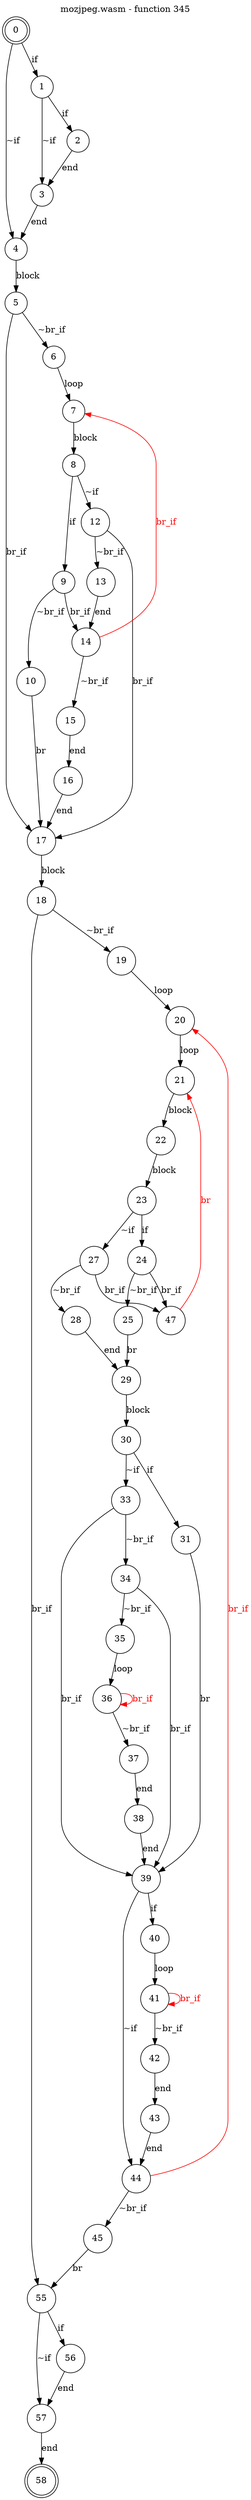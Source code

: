 digraph finite_state_machine {
    label = "mozjpeg.wasm - function 345"
    labelloc =  t
    labelfontsize = 16
    labelfontcolor = black
    labelfontname = "Helvetica"
    node [shape = doublecircle]; 0 58;
    node [shape = circle];
    0 -> 1[label="if"];
    0 -> 4[label="~if"];
    1 -> 2[label="if"];
    1 -> 3[label="~if"];
    2 -> 3[label="end"];
    3 -> 4[label="end"];
    4 -> 5[label="block"];
    5 -> 6[label="~br_if"];
    5 -> 17[label="br_if"];
    6 -> 7[label="loop"];
    7 -> 8[label="block"];
    8 -> 9[label="if"];
    8 -> 12[label="~if"];
    9 -> 10[label="~br_if"];
    9 -> 14[label="br_if"];
    10 -> 17[label="br"];
    12 -> 13[label="~br_if"];
    12 -> 17[label="br_if"];
    13 -> 14[label="end"];
    14 -> 15[label="~br_if"];
    14 -> 7[color="red" fontcolor="red" label="br_if"];
    15 -> 16[label="end"];
    16 -> 17[label="end"];
    17 -> 18[label="block"];
    18 -> 19[label="~br_if"];
    18 -> 55[label="br_if"];
    19 -> 20[label="loop"];
    20 -> 21[label="loop"];
    21 -> 22[label="block"];
    22 -> 23[label="block"];
    23 -> 24[label="if"];
    23 -> 27[label="~if"];
    24 -> 25[label="~br_if"];
    24 -> 47[label="br_if"];
    25 -> 29[label="br"];
    27 -> 28[label="~br_if"];
    27 -> 47[label="br_if"];
    28 -> 29[label="end"];
    29 -> 30[label="block"];
    30 -> 31[label="if"];
    30 -> 33[label="~if"];
    31 -> 39[label="br"];
    33 -> 34[label="~br_if"];
    33 -> 39[label="br_if"];
    34 -> 35[label="~br_if"];
    34 -> 39[label="br_if"];
    35 -> 36[label="loop"];
    36 -> 37[label="~br_if"];
    36 -> 36[color="red" fontcolor="red" label="br_if"];
    37 -> 38[label="end"];
    38 -> 39[label="end"];
    39 -> 40[label="if"];
    39 -> 44[label="~if"];
    40 -> 41[label="loop"];
    41 -> 42[label="~br_if"];
    41 -> 41[color="red" fontcolor="red" label="br_if"];
    42 -> 43[label="end"];
    43 -> 44[label="end"];
    44 -> 45[label="~br_if"];
    44 -> 20[color="red" fontcolor="red" label="br_if"];
    45 -> 55[label="br"];
    47 -> 21[color="red" fontcolor="red" label="br"];
    55 -> 56[label="if"];
    55 -> 57[label="~if"];
    56 -> 57[label="end"];
    57 -> 58[label="end"];
}
